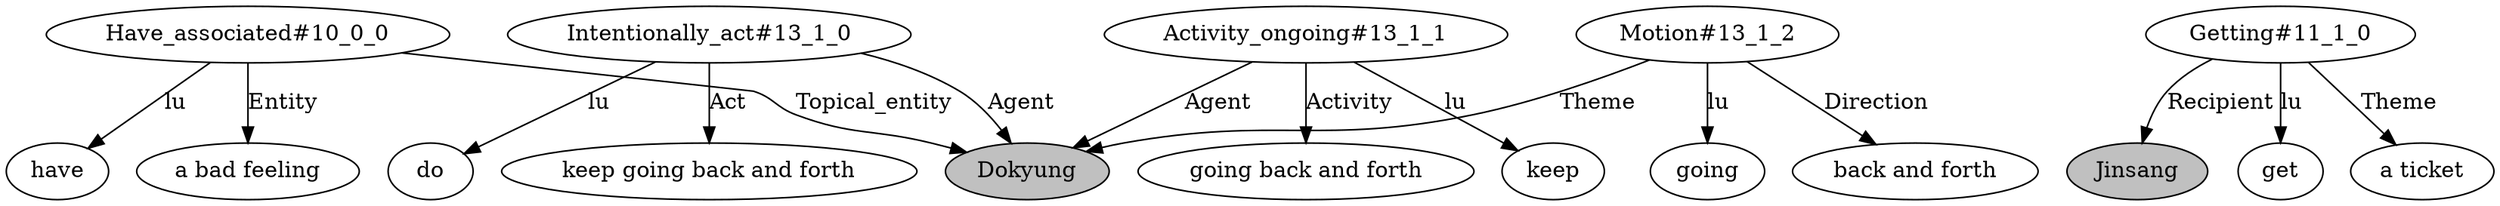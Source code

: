 // The Round Table
digraph {
	0 [label=Dokyung fillcolor=gray style=filled]
	1 [label="Have_associated#10_0_0"]
	2 [label=have]
	3 [label="a bad feeling"]
	1 -> 2 [label=lu]
	1 -> 0 [label=Topical_entity]
	1 -> 3 [label=Entity]
	4 [label="Intentionally_act#13_1_0"]
	5 [label=do]
	6 [label="keep going back and forth"]
	4 -> 5 [label=lu]
	4 -> 0 [label=Agent]
	4 -> 6 [label=Act]
	7 [label="Activity_ongoing#13_1_1"]
	8 [label=keep]
	9 [label="going back and forth"]
	7 -> 8 [label=lu]
	7 -> 0 [label=Agent]
	7 -> 9 [label=Activity]
	10 [label="Motion#13_1_2"]
	11 [label=going]
	12 [label="back and forth"]
	10 -> 11 [label=lu]
	10 -> 0 [label=Theme]
	10 -> 12 [label=Direction]
	13 [label=Jinsang fillcolor=gray style=filled]
	14 [label="Getting#11_1_0"]
	15 [label=get]
	16 [label="a ticket"]
	14 -> 15 [label=lu]
	14 -> 13 [label=Recipient]
	14 -> 16 [label=Theme]
}
